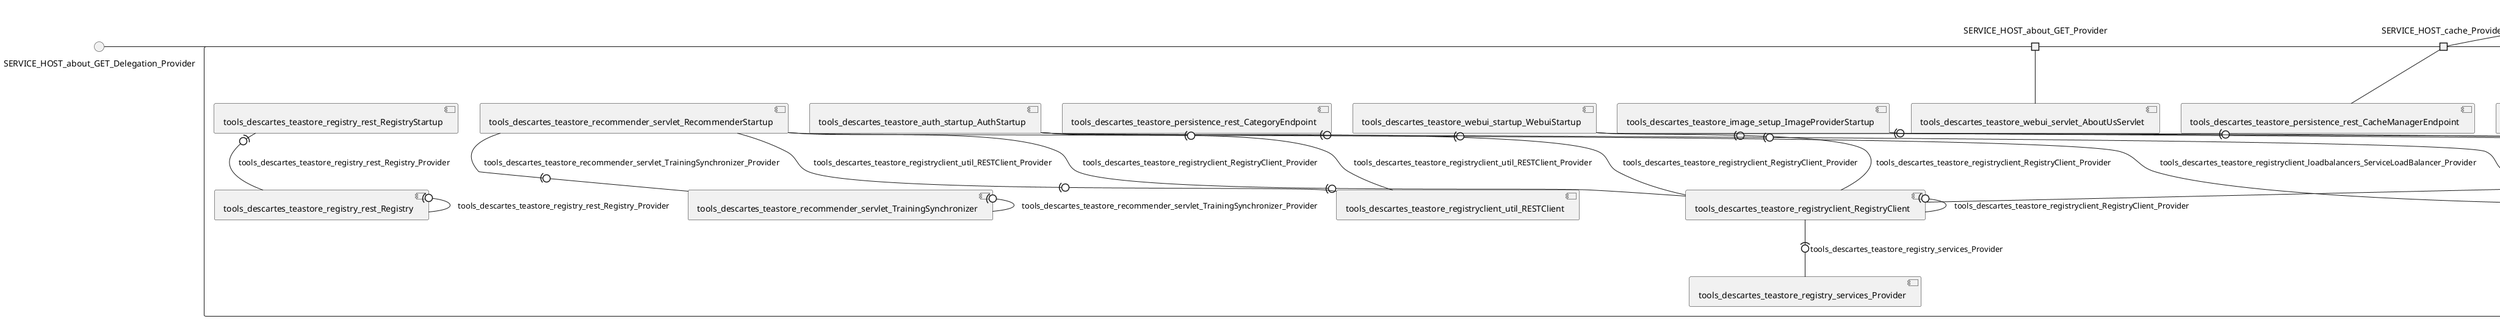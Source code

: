 @startuml
skinparam fixCircleLabelOverlapping true
skinparam componentStyle uml2
() SERVICE_HOST_about_GET_Delegation_Provider
() SERVICE_HOST_cache_Delegation_Provider
() SERVICE_HOST_cartAction_GET_Delegation_Provider
() SERVICE_HOST_cart_Delegation_Provider
() SERVICE_HOST_cart_GET_Delegation_Provider
() SERVICE_HOST_category_GET_POST_Delegation_Provider
() SERVICE_HOST_dataBaseAction_GET_Delegation_Provider
() SERVICE_HOST_database_GET_Delegation_Provider
() SERVICE_HOST_displaylogs_GET_Delegation_Provider
() SERVICE_HOST_error_GET_Delegation_Provider
() SERVICE_HOST_generatedb_Delegation_Provider
() SERVICE_HOST_image_Delegation_Provider
() SERVICE_HOST_index_GET_2_Delegation_Provider
() SERVICE_HOST_index_GET_Delegation_Provider
() SERVICE_HOST_index_GET_POST_Delegation_Provider
() SERVICE_HOST_loginAction_GET_POST_Delegation_Provider
() SERVICE_HOST_login_GET_Delegation_Provider
() SERVICE_HOST_order_GET_POST_Delegation_Provider
() SERVICE_HOST_orderitems_Delegation_Provider
() SERVICE_HOST_orders_user_Delegation_Provider
() SERVICE_HOST_product_GET_Delegation_Provider
() SERVICE_HOST_products_Delegation_Provider
() SERVICE_HOST_profile_GET_Delegation_Provider
() SERVICE_HOST_ready_isready_2_Delegation_Provider
() SERVICE_HOST_ready_isready_Delegation_Provider
() SERVICE_HOST_recommend_Delegation_Provider
() SERVICE_HOST_recommendsingle_Delegation_Provider
() SERVICE_HOST_reset_GET_Delegation_Provider
() SERVICE_HOST_services_Delegation_Provider
() SERVICE_HOST_status_GET_Delegation_Provider
() SERVICE_HOST_train_Delegation_Provider
() SERVICE_HOST_useractions_Delegation_Provider
() SERVICE_HOST_users_name_Delegation_Provider
rectangle System {
[tools_descartes_teastore_auth_rest_AuthCartRest] [[descartesresearch-teastore.repository#_UmUrVFeKEe-Dj7HGuiQKQg]]
[tools_descartes_teastore_auth_rest_AuthUserActionsRest] [[descartesresearch-teastore.repository#_UmUrVFeKEe-Dj7HGuiQKQg]]
[tools_descartes_teastore_auth_rest_ReadyRest] [[descartesresearch-teastore.repository#_UmUrVFeKEe-Dj7HGuiQKQg]]
[tools_descartes_teastore_auth_startup_AuthStartup] [[descartesresearch-teastore.repository#_UmUrVFeKEe-Dj7HGuiQKQg]]
[tools_descartes_teastore_image_rest_ImageProviderEndpoint] [[descartesresearch-teastore.repository#_UmUrVFeKEe-Dj7HGuiQKQg]]
[tools_descartes_teastore_image_setup_ImageProviderStartup] [[descartesresearch-teastore.repository#_UmUrVFeKEe-Dj7HGuiQKQg]]
[tools_descartes_teastore_kieker_rabbitmq_DisplayLogs] [[descartesresearch-teastore.repository#_UmUrVFeKEe-Dj7HGuiQKQg]]
[tools_descartes_teastore_kieker_rabbitmq_IndexServlet] [[descartesresearch-teastore.repository#_UmUrVFeKEe-Dj7HGuiQKQg]]
[tools_descartes_teastore_kieker_rabbitmq_Reset] [[descartesresearch-teastore.repository#_UmUrVFeKEe-Dj7HGuiQKQg]]
[tools_descartes_teastore_persistence_rest_CacheManagerEndpoint] [[descartesresearch-teastore.repository#_UmUrVFeKEe-Dj7HGuiQKQg]]
[tools_descartes_teastore_persistence_rest_CategoryEndpoint] [[descartesresearch-teastore.repository#_UmUrVFeKEe-Dj7HGuiQKQg]]
[tools_descartes_teastore_persistence_rest_DatabaseGenerationEndpoint] [[descartesresearch-teastore.repository#_UmUrVFeKEe-Dj7HGuiQKQg]]
[tools_descartes_teastore_persistence_rest_OrderEndpoint] [[descartesresearch-teastore.repository#_UmUrVFeKEe-Dj7HGuiQKQg]]
[tools_descartes_teastore_persistence_rest_OrderItemEndpoint] [[descartesresearch-teastore.repository#_UmUrVFeKEe-Dj7HGuiQKQg]]
[tools_descartes_teastore_persistence_rest_ProductEndpoint] [[descartesresearch-teastore.repository#_UmUrVFeKEe-Dj7HGuiQKQg]]
[tools_descartes_teastore_persistence_rest_UserEndpoint] [[descartesresearch-teastore.repository#_UmUrVFeKEe-Dj7HGuiQKQg]]
[tools_descartes_teastore_persistence_servlet_IndexServlet] [[descartesresearch-teastore.repository#_UmUrVFeKEe-Dj7HGuiQKQg]]
[tools_descartes_teastore_recommender_rest_RecommendEndpoint] [[descartesresearch-teastore.repository#_UmUrVFeKEe-Dj7HGuiQKQg]]
[tools_descartes_teastore_recommender_rest_RecommendSingleEndpoint] [[descartesresearch-teastore.repository#_UmUrVFeKEe-Dj7HGuiQKQg]]
[tools_descartes_teastore_recommender_rest_TrainEndpoint] [[descartesresearch-teastore.repository#_UmUrVFeKEe-Dj7HGuiQKQg]]
[tools_descartes_teastore_recommender_servlet_IndexServlet] [[descartesresearch-teastore.repository#_UmUrVFeKEe-Dj7HGuiQKQg]]
[tools_descartes_teastore_recommender_servlet_RecommenderStartup] [[descartesresearch-teastore.repository#_UmUrVFeKEe-Dj7HGuiQKQg]]
[tools_descartes_teastore_recommender_servlet_TrainingSynchronizer] [[descartesresearch-teastore.repository#_UmUrVFeKEe-Dj7HGuiQKQg]]
[tools_descartes_teastore_registry_rest_Registry] [[descartesresearch-teastore.repository#_UmUrVFeKEe-Dj7HGuiQKQg]]
[tools_descartes_teastore_registry_rest_RegistryREST] [[descartesresearch-teastore.repository#_UmUrVFeKEe-Dj7HGuiQKQg]]
[tools_descartes_teastore_registry_rest_RegistryStartup] [[descartesresearch-teastore.repository#_UmUrVFeKEe-Dj7HGuiQKQg]]
[tools_descartes_teastore_registry_services_Provider] [[descartesresearch-teastore.repository#_UmUrVFeKEe-Dj7HGuiQKQg]]
[tools_descartes_teastore_registry_servlet_IndexServlet] [[descartesresearch-teastore.repository#_UmUrVFeKEe-Dj7HGuiQKQg]]
[tools_descartes_teastore_registryclient_RegistryClient] [[descartesresearch-teastore.repository#_UmUrVFeKEe-Dj7HGuiQKQg]]
[tools_descartes_teastore_registryclient_loadbalancers_ServiceLoadBalancer] [[descartesresearch-teastore.repository#_UmUrVFeKEe-Dj7HGuiQKQg]]
[tools_descartes_teastore_registryclient_util_RESTClient] [[descartesresearch-teastore.repository#_UmUrVFeKEe-Dj7HGuiQKQg]]
[tools_descartes_teastore_webui_rest_ReadyRest] [[descartesresearch-teastore.repository#_UmUrVFeKEe-Dj7HGuiQKQg]]
[tools_descartes_teastore_webui_servlet_AboutUsServlet] [[descartesresearch-teastore.repository#_UmUrVFeKEe-Dj7HGuiQKQg]]
[tools_descartes_teastore_webui_servlet_CartActionServlet] [[descartesresearch-teastore.repository#_UmUrVFeKEe-Dj7HGuiQKQg]]
[tools_descartes_teastore_webui_servlet_CartServlet] [[descartesresearch-teastore.repository#_UmUrVFeKEe-Dj7HGuiQKQg]]
[tools_descartes_teastore_webui_servlet_CategoryServlet] [[descartesresearch-teastore.repository#_UmUrVFeKEe-Dj7HGuiQKQg]]
[tools_descartes_teastore_webui_servlet_DataBaseActionServlet] [[descartesresearch-teastore.repository#_UmUrVFeKEe-Dj7HGuiQKQg]]
[tools_descartes_teastore_webui_servlet_DataBaseServlet] [[descartesresearch-teastore.repository#_UmUrVFeKEe-Dj7HGuiQKQg]]
[tools_descartes_teastore_webui_servlet_ErrorServlet] [[descartesresearch-teastore.repository#_UmUrVFeKEe-Dj7HGuiQKQg]]
[tools_descartes_teastore_webui_servlet_IndexServlet] [[descartesresearch-teastore.repository#_UmUrVFeKEe-Dj7HGuiQKQg]]
[tools_descartes_teastore_webui_servlet_LoginActionServlet] [[descartesresearch-teastore.repository#_UmUrVFeKEe-Dj7HGuiQKQg]]
[tools_descartes_teastore_webui_servlet_LoginServlet] [[descartesresearch-teastore.repository#_UmUrVFeKEe-Dj7HGuiQKQg]]
[tools_descartes_teastore_webui_servlet_OrderServlet] [[descartesresearch-teastore.repository#_UmUrVFeKEe-Dj7HGuiQKQg]]
[tools_descartes_teastore_webui_servlet_ProductServlet] [[descartesresearch-teastore.repository#_UmUrVFeKEe-Dj7HGuiQKQg]]
[tools_descartes_teastore_webui_servlet_ProfileServlet] [[descartesresearch-teastore.repository#_UmUrVFeKEe-Dj7HGuiQKQg]]
[tools_descartes_teastore_webui_servlet_StatusServlet] [[descartesresearch-teastore.repository#_UmUrVFeKEe-Dj7HGuiQKQg]]
[tools_descartes_teastore_webui_startup_WebuiStartup] [[descartesresearch-teastore.repository#_UmUrVFeKEe-Dj7HGuiQKQg]]
port SERVICE_HOST_about_GET_Provider
SERVICE_HOST_about_GET_Delegation_Provider - SERVICE_HOST_about_GET_Provider
SERVICE_HOST_about_GET_Provider - [tools_descartes_teastore_webui_servlet_AboutUsServlet]
port SERVICE_HOST_cache_Provider
SERVICE_HOST_cache_Delegation_Provider - SERVICE_HOST_cache_Provider
SERVICE_HOST_cache_Provider - [tools_descartes_teastore_persistence_rest_CacheManagerEndpoint]
port SERVICE_HOST_cartAction_GET_Provider
SERVICE_HOST_cartAction_GET_Delegation_Provider - SERVICE_HOST_cartAction_GET_Provider
SERVICE_HOST_cartAction_GET_Provider - [tools_descartes_teastore_webui_servlet_CartActionServlet]
port SERVICE_HOST_cart_Provider
SERVICE_HOST_cart_Delegation_Provider - SERVICE_HOST_cart_Provider
SERVICE_HOST_cart_Provider - [tools_descartes_teastore_auth_rest_AuthCartRest]
port SERVICE_HOST_cart_GET_Provider
SERVICE_HOST_cart_GET_Delegation_Provider - SERVICE_HOST_cart_GET_Provider
SERVICE_HOST_cart_GET_Provider - [tools_descartes_teastore_webui_servlet_CartServlet]
port SERVICE_HOST_category_GET_POST_Provider
SERVICE_HOST_category_GET_POST_Delegation_Provider - SERVICE_HOST_category_GET_POST_Provider
SERVICE_HOST_category_GET_POST_Provider - [tools_descartes_teastore_webui_servlet_CategoryServlet]
port SERVICE_HOST_dataBaseAction_GET_Provider
SERVICE_HOST_dataBaseAction_GET_Delegation_Provider - SERVICE_HOST_dataBaseAction_GET_Provider
SERVICE_HOST_dataBaseAction_GET_Provider - [tools_descartes_teastore_webui_servlet_DataBaseActionServlet]
port SERVICE_HOST_database_GET_Provider
SERVICE_HOST_database_GET_Delegation_Provider - SERVICE_HOST_database_GET_Provider
SERVICE_HOST_database_GET_Provider - [tools_descartes_teastore_webui_servlet_DataBaseServlet]
port SERVICE_HOST_displaylogs_GET_Provider
SERVICE_HOST_displaylogs_GET_Delegation_Provider - SERVICE_HOST_displaylogs_GET_Provider
SERVICE_HOST_displaylogs_GET_Provider - [tools_descartes_teastore_kieker_rabbitmq_DisplayLogs]
port SERVICE_HOST_error_GET_Provider
SERVICE_HOST_error_GET_Delegation_Provider - SERVICE_HOST_error_GET_Provider
SERVICE_HOST_error_GET_Provider - [tools_descartes_teastore_webui_servlet_ErrorServlet]
port SERVICE_HOST_generatedb_Provider
SERVICE_HOST_generatedb_Delegation_Provider - SERVICE_HOST_generatedb_Provider
SERVICE_HOST_generatedb_Provider - [tools_descartes_teastore_persistence_rest_DatabaseGenerationEndpoint]
port SERVICE_HOST_image_Provider
SERVICE_HOST_image_Delegation_Provider - SERVICE_HOST_image_Provider
SERVICE_HOST_image_Provider - [tools_descartes_teastore_image_rest_ImageProviderEndpoint]
port SERVICE_HOST_index_GET_2_Provider
SERVICE_HOST_index_GET_2_Delegation_Provider - SERVICE_HOST_index_GET_2_Provider
SERVICE_HOST_index_GET_2_Provider - [tools_descartes_teastore_kieker_rabbitmq_IndexServlet]
port SERVICE_HOST_index_GET_Provider
SERVICE_HOST_index_GET_Delegation_Provider - SERVICE_HOST_index_GET_Provider
SERVICE_HOST_index_GET_Provider - [tools_descartes_teastore_webui_servlet_IndexServlet]
port SERVICE_HOST_index_GET_POST_Provider
SERVICE_HOST_index_GET_POST_Delegation_Provider - SERVICE_HOST_index_GET_POST_Provider
SERVICE_HOST_index_GET_POST_Provider - [tools_descartes_teastore_persistence_servlet_IndexServlet]
port SERVICE_HOST_index_GET_POST_Provider
SERVICE_HOST_index_GET_POST_Delegation_Provider - SERVICE_HOST_index_GET_POST_Provider
SERVICE_HOST_index_GET_POST_Provider - [tools_descartes_teastore_registry_servlet_IndexServlet]
port SERVICE_HOST_index_GET_POST_Provider
SERVICE_HOST_index_GET_POST_Delegation_Provider - SERVICE_HOST_index_GET_POST_Provider
SERVICE_HOST_index_GET_POST_Provider - [tools_descartes_teastore_recommender_servlet_IndexServlet]
port SERVICE_HOST_loginAction_GET_POST_Provider
SERVICE_HOST_loginAction_GET_POST_Delegation_Provider - SERVICE_HOST_loginAction_GET_POST_Provider
SERVICE_HOST_loginAction_GET_POST_Provider - [tools_descartes_teastore_webui_servlet_LoginActionServlet]
port SERVICE_HOST_login_GET_Provider
SERVICE_HOST_login_GET_Delegation_Provider - SERVICE_HOST_login_GET_Provider
SERVICE_HOST_login_GET_Provider - [tools_descartes_teastore_webui_servlet_LoginServlet]
port SERVICE_HOST_order_GET_POST_Provider
SERVICE_HOST_order_GET_POST_Delegation_Provider - SERVICE_HOST_order_GET_POST_Provider
SERVICE_HOST_order_GET_POST_Provider - [tools_descartes_teastore_webui_servlet_OrderServlet]
port SERVICE_HOST_orderitems_Provider
SERVICE_HOST_orderitems_Delegation_Provider - SERVICE_HOST_orderitems_Provider
SERVICE_HOST_orderitems_Provider - [tools_descartes_teastore_persistence_rest_OrderItemEndpoint]
port SERVICE_HOST_orders_user_Provider
SERVICE_HOST_orders_user_Delegation_Provider - SERVICE_HOST_orders_user_Provider
SERVICE_HOST_orders_user_Provider - [tools_descartes_teastore_persistence_rest_OrderEndpoint]
port SERVICE_HOST_product_GET_Provider
SERVICE_HOST_product_GET_Delegation_Provider - SERVICE_HOST_product_GET_Provider
SERVICE_HOST_product_GET_Provider - [tools_descartes_teastore_webui_servlet_ProductServlet]
port SERVICE_HOST_products_Provider
SERVICE_HOST_products_Delegation_Provider - SERVICE_HOST_products_Provider
SERVICE_HOST_products_Provider - [tools_descartes_teastore_persistence_rest_ProductEndpoint]
port SERVICE_HOST_profile_GET_Provider
SERVICE_HOST_profile_GET_Delegation_Provider - SERVICE_HOST_profile_GET_Provider
SERVICE_HOST_profile_GET_Provider - [tools_descartes_teastore_webui_servlet_ProfileServlet]
port SERVICE_HOST_ready_isready_2_Provider
SERVICE_HOST_ready_isready_2_Delegation_Provider - SERVICE_HOST_ready_isready_2_Provider
SERVICE_HOST_ready_isready_2_Provider - [tools_descartes_teastore_webui_rest_ReadyRest]
port SERVICE_HOST_ready_isready_Provider
SERVICE_HOST_ready_isready_Delegation_Provider - SERVICE_HOST_ready_isready_Provider
SERVICE_HOST_ready_isready_Provider - [tools_descartes_teastore_auth_rest_ReadyRest]
port SERVICE_HOST_recommend_Provider
SERVICE_HOST_recommend_Delegation_Provider - SERVICE_HOST_recommend_Provider
SERVICE_HOST_recommend_Provider - [tools_descartes_teastore_recommender_rest_RecommendEndpoint]
port SERVICE_HOST_recommendsingle_Provider
SERVICE_HOST_recommendsingle_Delegation_Provider - SERVICE_HOST_recommendsingle_Provider
SERVICE_HOST_recommendsingle_Provider - [tools_descartes_teastore_recommender_rest_RecommendSingleEndpoint]
port SERVICE_HOST_reset_GET_Provider
SERVICE_HOST_reset_GET_Delegation_Provider - SERVICE_HOST_reset_GET_Provider
SERVICE_HOST_reset_GET_Provider - [tools_descartes_teastore_kieker_rabbitmq_Reset]
port SERVICE_HOST_services_Provider
SERVICE_HOST_services_Delegation_Provider - SERVICE_HOST_services_Provider
SERVICE_HOST_services_Provider - [tools_descartes_teastore_registry_rest_RegistryREST]
port SERVICE_HOST_status_GET_Provider
SERVICE_HOST_status_GET_Delegation_Provider - SERVICE_HOST_status_GET_Provider
SERVICE_HOST_status_GET_Provider - [tools_descartes_teastore_webui_servlet_StatusServlet]
port SERVICE_HOST_train_Provider
SERVICE_HOST_train_Delegation_Provider - SERVICE_HOST_train_Provider
SERVICE_HOST_train_Provider - [tools_descartes_teastore_recommender_rest_TrainEndpoint]
port SERVICE_HOST_useractions_Provider
SERVICE_HOST_useractions_Delegation_Provider - SERVICE_HOST_useractions_Provider
SERVICE_HOST_useractions_Provider - [tools_descartes_teastore_auth_rest_AuthUserActionsRest]
port SERVICE_HOST_users_name_Provider
SERVICE_HOST_users_name_Delegation_Provider - SERVICE_HOST_users_name_Provider
SERVICE_HOST_users_name_Provider - [tools_descartes_teastore_persistence_rest_UserEndpoint]
[tools_descartes_teastore_recommender_servlet_RecommenderStartup] -(0- [tools_descartes_teastore_recommender_servlet_TrainingSynchronizer] : tools_descartes_teastore_recommender_servlet_TrainingSynchronizer_Provider
[tools_descartes_teastore_recommender_servlet_TrainingSynchronizer] -(0- [tools_descartes_teastore_recommender_servlet_TrainingSynchronizer] : tools_descartes_teastore_recommender_servlet_TrainingSynchronizer_Provider
[tools_descartes_teastore_registry_rest_RegistryStartup] -(0- [tools_descartes_teastore_registry_rest_Registry] : tools_descartes_teastore_registry_rest_Registry_Provider
[tools_descartes_teastore_registry_rest_Registry] -(0- [tools_descartes_teastore_registry_rest_Registry] : tools_descartes_teastore_registry_rest_Registry_Provider
[tools_descartes_teastore_registryclient_RegistryClient] -(0- [tools_descartes_teastore_registry_services_Provider] : tools_descartes_teastore_registry_services_Provider
[tools_descartes_teastore_image_setup_ImageProviderStartup] -(0- [tools_descartes_teastore_registryclient_RegistryClient] : tools_descartes_teastore_registryclient_RegistryClient_Provider
[tools_descartes_teastore_auth_startup_AuthStartup] -(0- [tools_descartes_teastore_registryclient_RegistryClient] : tools_descartes_teastore_registryclient_RegistryClient_Provider
[tools_descartes_teastore_registryclient_RegistryClient] -(0- [tools_descartes_teastore_registryclient_RegistryClient] : tools_descartes_teastore_registryclient_RegistryClient_Provider
[tools_descartes_teastore_recommender_servlet_RecommenderStartup] -(0- [tools_descartes_teastore_registryclient_RegistryClient] : tools_descartes_teastore_registryclient_RegistryClient_Provider
[tools_descartes_teastore_webui_startup_WebuiStartup] -(0- [tools_descartes_teastore_registryclient_RegistryClient] : tools_descartes_teastore_registryclient_RegistryClient_Provider
[tools_descartes_teastore_recommender_servlet_RecommenderStartup] -(0- [tools_descartes_teastore_registryclient_loadbalancers_ServiceLoadBalancer] : tools_descartes_teastore_registryclient_loadbalancers_ServiceLoadBalancer_Provider
[tools_descartes_teastore_webui_startup_WebuiStartup] -(0- [tools_descartes_teastore_registryclient_loadbalancers_ServiceLoadBalancer] : tools_descartes_teastore_registryclient_loadbalancers_ServiceLoadBalancer_Provider
[tools_descartes_teastore_image_setup_ImageProviderStartup] -(0- [tools_descartes_teastore_registryclient_loadbalancers_ServiceLoadBalancer] : tools_descartes_teastore_registryclient_loadbalancers_ServiceLoadBalancer_Provider
[tools_descartes_teastore_auth_startup_AuthStartup] -(0- [tools_descartes_teastore_registryclient_loadbalancers_ServiceLoadBalancer] : tools_descartes_teastore_registryclient_loadbalancers_ServiceLoadBalancer_Provider
[tools_descartes_teastore_auth_startup_AuthStartup] -(0- [tools_descartes_teastore_registryclient_util_RESTClient] : tools_descartes_teastore_registryclient_util_RESTClient_Provider
[tools_descartes_teastore_recommender_servlet_RecommenderStartup] -(0- [tools_descartes_teastore_registryclient_util_RESTClient] : tools_descartes_teastore_registryclient_util_RESTClient_Provider
}

@enduml
